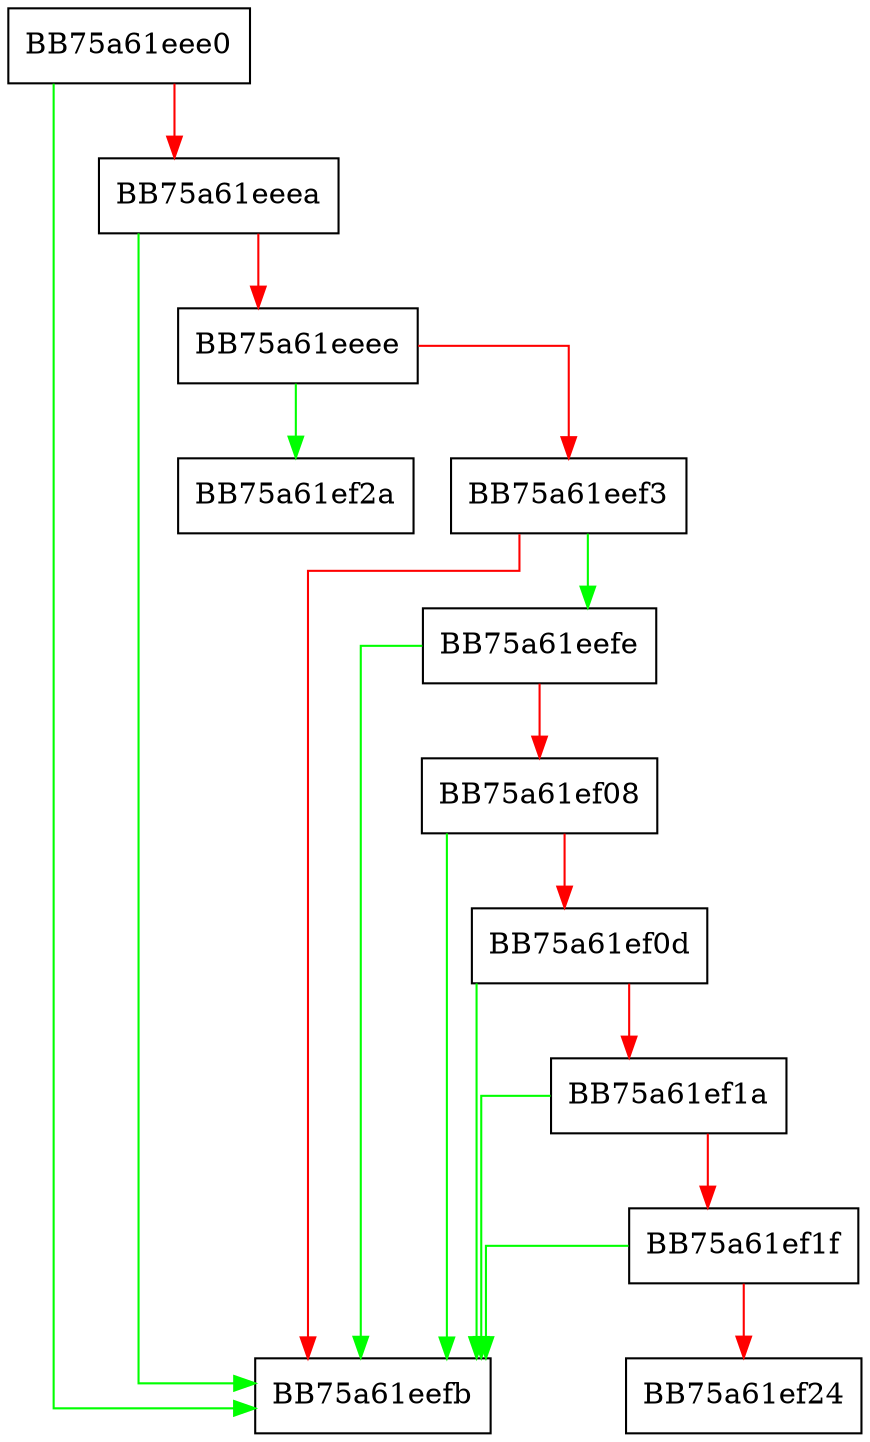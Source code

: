 digraph MpIsValidBufferOffset {
  node [shape="box"];
  graph [splines=ortho];
  BB75a61eee0 -> BB75a61eefb [color="green"];
  BB75a61eee0 -> BB75a61eeea [color="red"];
  BB75a61eeea -> BB75a61eefb [color="green"];
  BB75a61eeea -> BB75a61eeee [color="red"];
  BB75a61eeee -> BB75a61ef2a [color="green"];
  BB75a61eeee -> BB75a61eef3 [color="red"];
  BB75a61eef3 -> BB75a61eefe [color="green"];
  BB75a61eef3 -> BB75a61eefb [color="red"];
  BB75a61eefe -> BB75a61eefb [color="green"];
  BB75a61eefe -> BB75a61ef08 [color="red"];
  BB75a61ef08 -> BB75a61eefb [color="green"];
  BB75a61ef08 -> BB75a61ef0d [color="red"];
  BB75a61ef0d -> BB75a61eefb [color="green"];
  BB75a61ef0d -> BB75a61ef1a [color="red"];
  BB75a61ef1a -> BB75a61eefb [color="green"];
  BB75a61ef1a -> BB75a61ef1f [color="red"];
  BB75a61ef1f -> BB75a61eefb [color="green"];
  BB75a61ef1f -> BB75a61ef24 [color="red"];
}